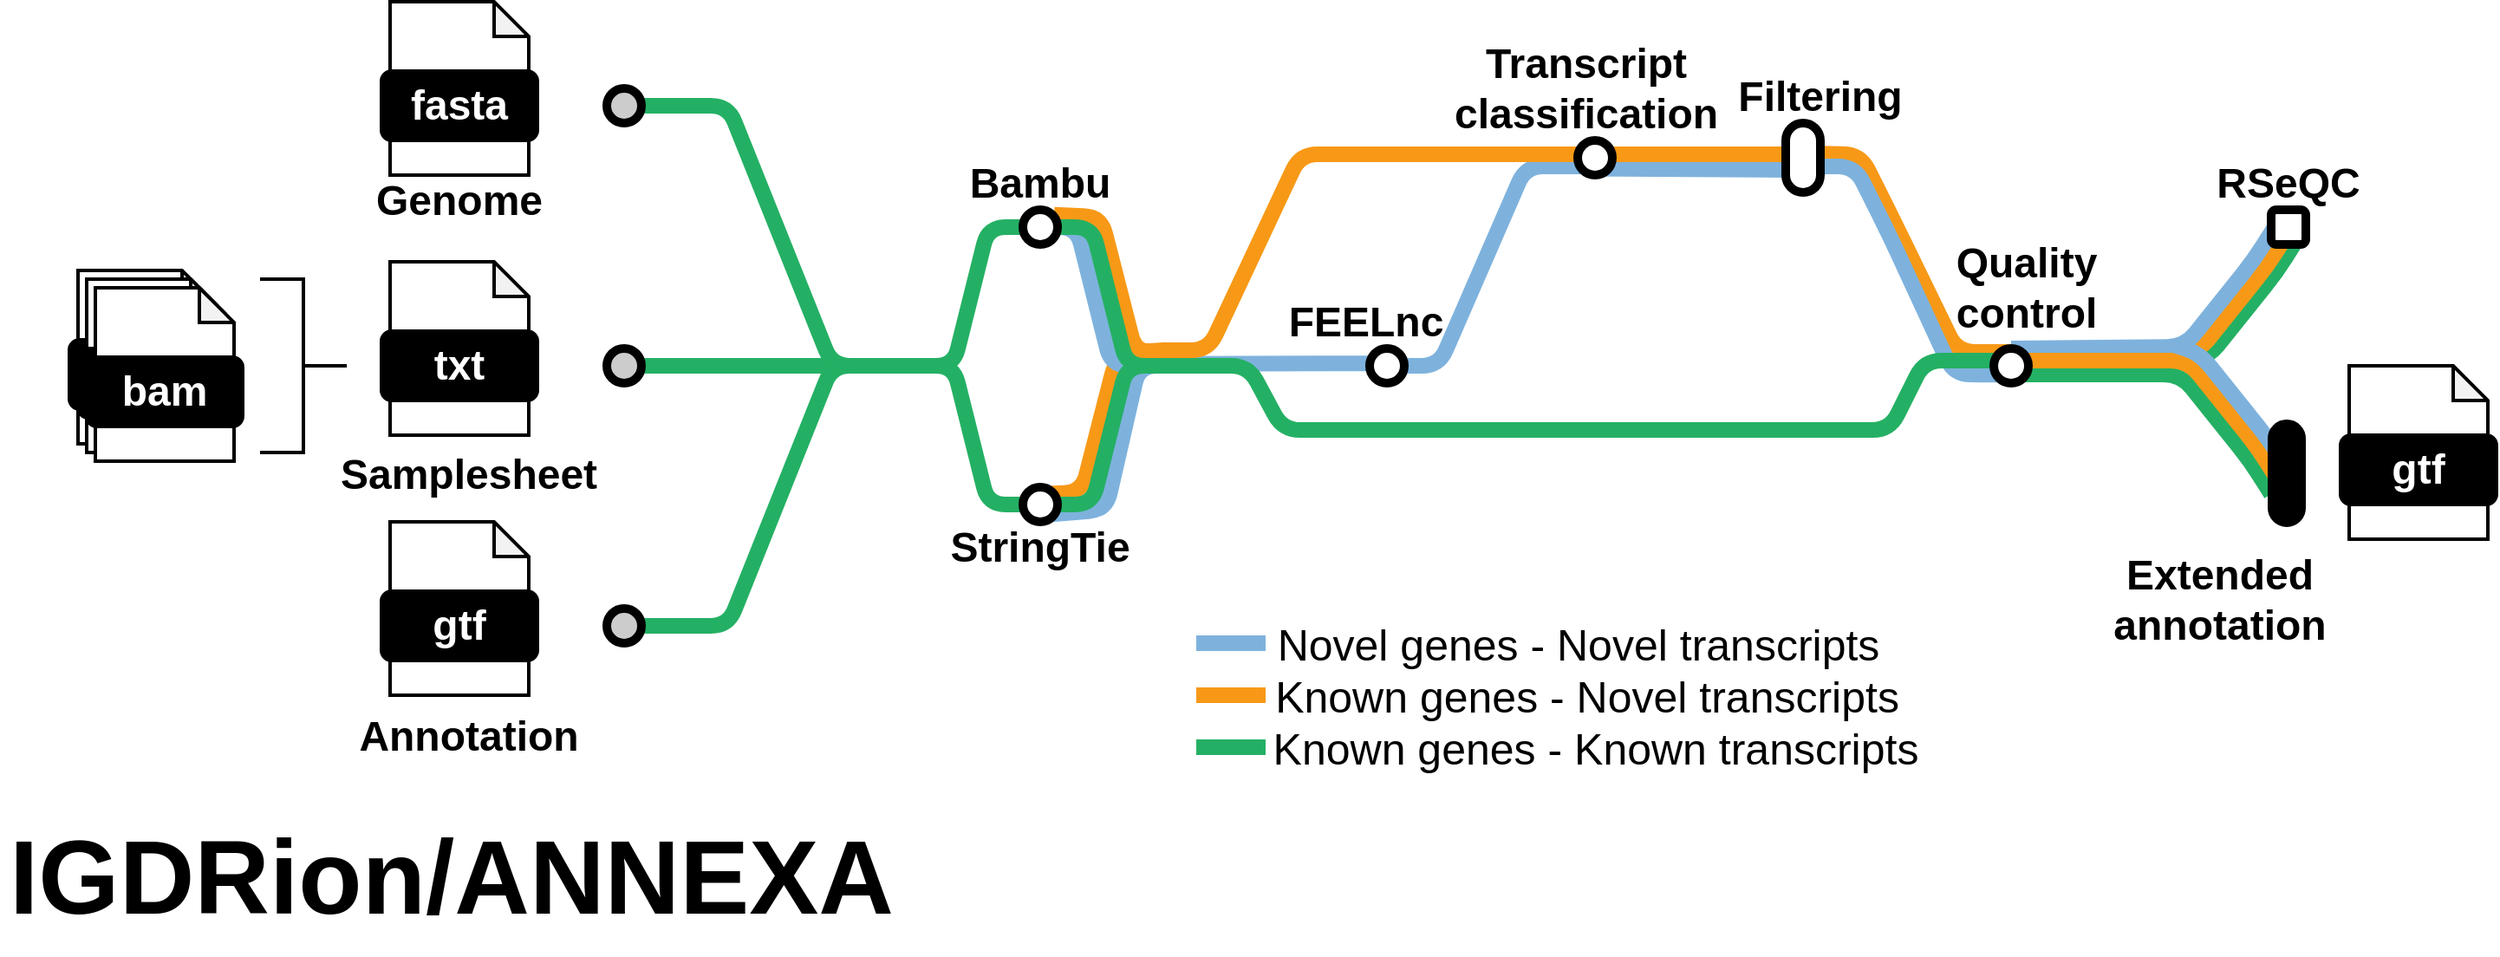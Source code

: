 <mxfile version="26.0.16">
  <diagram name="Page-1" id="FWCiRL-LUv-pB_L0yAjn">
    <mxGraphModel dx="1434" dy="854" grid="1" gridSize="10" guides="1" tooltips="1" connect="1" arrows="1" fold="1" page="1" pageScale="1" pageWidth="750" pageHeight="630" math="0" shadow="0">
      <root>
        <mxCell id="0" />
        <mxCell id="1" parent="0" />
        <mxCell id="lBxcqWWnzA-t_pcAKERF-14" value="" style="endArrow=none;html=1;rounded=1;strokeWidth=9;entryX=0.08;entryY=1.026;entryDx=0;entryDy=0;entryPerimeter=0;strokeColor=#24b064;" parent="1" edge="1">
          <mxGeometry width="50" height="50" relative="1" as="geometry">
            <mxPoint x="1183" y="276" as="sourcePoint" />
            <mxPoint x="1325" y="207" as="targetPoint" />
            <Array as="points">
              <mxPoint x="1273" y="276" />
              <mxPoint x="1313" y="226" />
            </Array>
          </mxGeometry>
        </mxCell>
        <mxCell id="lBxcqWWnzA-t_pcAKERF-16" value="" style="endArrow=none;html=1;rounded=1;strokeWidth=9;entryX=0.08;entryY=1.026;entryDx=0;entryDy=0;entryPerimeter=0;strokeColor=#f79917;" parent="1" edge="1">
          <mxGeometry width="50" height="50" relative="1" as="geometry">
            <mxPoint x="1178" y="272" as="sourcePoint" />
            <mxPoint x="1320" y="203" as="targetPoint" />
            <Array as="points">
              <mxPoint x="1268" y="272" />
              <mxPoint x="1308" y="222" />
            </Array>
          </mxGeometry>
        </mxCell>
        <mxCell id="lBxcqWWnzA-t_pcAKERF-18" value="" style="endArrow=none;html=1;rounded=1;strokeWidth=9;entryX=0.08;entryY=1.026;entryDx=0;entryDy=0;entryPerimeter=0;strokeColor=#7eb2dd;exitX=0.5;exitY=0;exitDx=0;exitDy=0;" parent="1" source="t3b-lOaWqaSH-6JYiJXa-44" edge="1">
          <mxGeometry width="50" height="50" relative="1" as="geometry">
            <mxPoint x="1170" y="269" as="sourcePoint" />
            <mxPoint x="1312" y="200" as="targetPoint" />
            <Array as="points">
              <mxPoint x="1260" y="269" />
              <mxPoint x="1300" y="219" />
            </Array>
          </mxGeometry>
        </mxCell>
        <mxCell id="lBxcqWWnzA-t_pcAKERF-15" value="" style="endArrow=none;html=1;rounded=1;strokeWidth=9;entryX=0.08;entryY=1.026;entryDx=0;entryDy=0;entryPerimeter=0;strokeColor=#24b064;" parent="1" edge="1">
          <mxGeometry width="50" height="50" relative="1" as="geometry">
            <mxPoint x="1168" y="285" as="sourcePoint" />
            <mxPoint x="1310" y="354" as="targetPoint" />
            <Array as="points">
              <mxPoint x="1258" y="285" />
              <mxPoint x="1298" y="335" />
            </Array>
          </mxGeometry>
        </mxCell>
        <mxCell id="lBxcqWWnzA-t_pcAKERF-17" value="" style="endArrow=none;html=1;rounded=1;strokeWidth=9;entryX=0.08;entryY=1.026;entryDx=0;entryDy=0;entryPerimeter=0;strokeColor=#f79917;" parent="1" edge="1">
          <mxGeometry width="50" height="50" relative="1" as="geometry">
            <mxPoint x="1170" y="277" as="sourcePoint" />
            <mxPoint x="1314" y="346.0" as="targetPoint" />
            <Array as="points">
              <mxPoint x="1262" y="277.0" />
              <mxPoint x="1302" y="327.0" />
            </Array>
          </mxGeometry>
        </mxCell>
        <mxCell id="lBxcqWWnzA-t_pcAKERF-19" value="" style="endArrow=none;html=1;rounded=1;strokeWidth=9;entryX=0.08;entryY=1.026;entryDx=0;entryDy=0;entryPerimeter=0;strokeColor=#7eb2dd;" parent="1" edge="1">
          <mxGeometry width="50" height="50" relative="1" as="geometry">
            <mxPoint x="1254" y="268" as="sourcePoint" />
            <mxPoint x="1321" y="342" as="targetPoint" />
            <Array as="points">
              <mxPoint x="1269" y="273" />
              <mxPoint x="1309" y="323" />
            </Array>
          </mxGeometry>
        </mxCell>
        <mxCell id="t3b-lOaWqaSH-6JYiJXa-47" value="" style="endArrow=none;html=1;rounded=1;strokeWidth=9;entryX=1.03;entryY=0.367;entryDx=0;entryDy=0;strokeColor=#f79917;entryPerimeter=0;exitX=0.461;exitY=0.099;exitDx=0;exitDy=0;exitPerimeter=0;" parent="1" source="t3b-lOaWqaSH-6JYiJXa-44" edge="1">
          <mxGeometry width="50" height="50" relative="1" as="geometry">
            <mxPoint x="1154.16" y="272.16" as="sourcePoint" />
            <mxPoint x="1050.6" y="157.68" as="targetPoint" />
            <Array as="points">
              <mxPoint x="1129" y="272" />
              <mxPoint x="1093" y="198" />
              <mxPoint x="1073" y="158" />
            </Array>
          </mxGeometry>
        </mxCell>
        <mxCell id="lBxcqWWnzA-t_pcAKERF-3" value="" style="endArrow=none;html=1;rounded=1;strokeWidth=9;strokeColor=#f79917;entryX=1;entryY=0;entryDx=0;entryDy=0;" parent="1" edge="1">
          <mxGeometry width="50" height="50" relative="1" as="geometry">
            <mxPoint x="660.0" y="275.929" as="sourcePoint" />
            <mxPoint x="597.071" y="354" as="targetPoint" />
            <Array as="points">
              <mxPoint x="644.0" y="274.929" />
              <mxPoint x="624.0" y="352.929" />
            </Array>
          </mxGeometry>
        </mxCell>
        <mxCell id="lBxcqWWnzA-t_pcAKERF-2" value="" style="endArrow=none;html=1;rounded=1;strokeWidth=9;entryX=0;entryY=0.5;entryDx=0;entryDy=0;strokeColor=#7eb2dd;" parent="1" edge="1">
          <mxGeometry width="50" height="50" relative="1" as="geometry">
            <mxPoint x="602" y="366" as="sourcePoint" />
            <mxPoint x="677" y="280" as="targetPoint" />
            <Array as="points">
              <mxPoint x="638" y="363" />
              <mxPoint x="657" y="280" />
            </Array>
          </mxGeometry>
        </mxCell>
        <mxCell id="lBxcqWWnzA-t_pcAKERF-1" value="" style="endArrow=none;html=1;rounded=1;strokeWidth=9;entryX=0;entryY=0.5;entryDx=0;entryDy=0;strokeColor=#7eb2dd;" parent="1" edge="1">
          <mxGeometry width="50" height="50" relative="1" as="geometry">
            <mxPoint x="671" y="280" as="sourcePoint" />
            <mxPoint x="601" y="200" as="targetPoint" />
            <Array as="points">
              <mxPoint x="641" y="280" />
              <mxPoint x="621" y="200" />
            </Array>
          </mxGeometry>
        </mxCell>
        <mxCell id="Bgq-R057oRcnHZyC1vTY-6" value="" style="endArrow=none;html=1;rounded=1;strokeWidth=9;strokeColor=#7EB2DD;entryX=0;entryY=0.75;entryDx=0;entryDy=0;exitX=0.209;exitY=0.814;exitDx=0;exitDy=0;exitPerimeter=0;" parent="1" source="X_LgGEsKa6tKL-GVRdG4-2" edge="1">
          <mxGeometry width="50" height="50" relative="1" as="geometry">
            <mxPoint x="930" y="166.61" as="sourcePoint" />
            <mxPoint x="1030" y="167" as="targetPoint" />
          </mxGeometry>
        </mxCell>
        <mxCell id="Bgq-R057oRcnHZyC1vTY-5" value="" style="endArrow=none;html=1;rounded=1;strokeWidth=9;entryX=0.83;entryY=0.75;entryDx=0;entryDy=0;entryPerimeter=0;strokeColor=#7eb2dd;" parent="1" target="X_LgGEsKa6tKL-GVRdG4-2" edge="1">
          <mxGeometry width="50" height="50" relative="1" as="geometry">
            <mxPoint x="810" y="280" as="sourcePoint" />
            <mxPoint x="850" y="260" as="targetPoint" />
            <Array as="points">
              <mxPoint x="830" y="280" />
              <mxPoint x="880" y="165" />
            </Array>
          </mxGeometry>
        </mxCell>
        <mxCell id="Bgq-R057oRcnHZyC1vTY-2" value="" style="endArrow=none;html=1;rounded=1;strokeWidth=9;strokeColor=#f79917;entryX=1;entryY=0;entryDx=0;entryDy=0;" parent="1" edge="1">
          <mxGeometry width="50" height="50" relative="1" as="geometry">
            <mxPoint x="671" y="271" as="sourcePoint" />
            <mxPoint x="608.071" y="192.929" as="targetPoint" />
            <Array as="points">
              <mxPoint x="655" y="272" />
              <mxPoint x="635" y="194" />
            </Array>
          </mxGeometry>
        </mxCell>
        <mxCell id="Bgq-R057oRcnHZyC1vTY-1" value="" style="endArrow=none;html=1;rounded=1;strokeWidth=9;entryX=0;entryY=0.5;entryDx=0;entryDy=0;strokeColor=#24B064;" parent="1" edge="1">
          <mxGeometry width="50" height="50" relative="1" as="geometry">
            <mxPoint x="680" y="280" as="sourcePoint" />
            <mxPoint x="610" y="360" as="targetPoint" />
            <Array as="points">
              <mxPoint x="650" y="280" />
              <mxPoint x="630" y="360" />
            </Array>
          </mxGeometry>
        </mxCell>
        <mxCell id="BcBzp3eAnUKzGCxVZzNY-1" value="" style="group" parent="1" vertex="1" connectable="0">
          <mxGeometry x="220" y="70" width="90" height="100" as="geometry" />
        </mxCell>
        <mxCell id="BcBzp3eAnUKzGCxVZzNY-2" value="" style="shape=note;whiteSpace=wrap;html=1;backgroundOutline=1;darkOpacity=0.05;rounded=1;size=20;strokeWidth=2;" parent="BcBzp3eAnUKzGCxVZzNY-1" vertex="1">
          <mxGeometry x="5" width="80" height="100" as="geometry" />
        </mxCell>
        <mxCell id="BcBzp3eAnUKzGCxVZzNY-3" value="&lt;font size=&quot;1&quot; face=&quot;Helvetica&quot; color=&quot;#ffffff&quot;&gt;&lt;b style=&quot;font-size: 24px;&quot;&gt;fasta&lt;/b&gt;&lt;/font&gt;" style="rounded=1;whiteSpace=wrap;html=1;strokeWidth=2;fillColor=#000000;" parent="BcBzp3eAnUKzGCxVZzNY-1" vertex="1">
          <mxGeometry y="40" width="90" height="40" as="geometry" />
        </mxCell>
        <mxCell id="BcBzp3eAnUKzGCxVZzNY-4" value="" style="group" parent="1" vertex="1" connectable="0">
          <mxGeometry x="220" y="220" width="90" height="100" as="geometry" />
        </mxCell>
        <mxCell id="BcBzp3eAnUKzGCxVZzNY-5" value="" style="shape=note;whiteSpace=wrap;html=1;backgroundOutline=1;darkOpacity=0.05;rounded=1;size=20;strokeWidth=2;" parent="BcBzp3eAnUKzGCxVZzNY-4" vertex="1">
          <mxGeometry x="5" width="80" height="100" as="geometry" />
        </mxCell>
        <mxCell id="BcBzp3eAnUKzGCxVZzNY-6" value="&lt;font size=&quot;1&quot; face=&quot;Helvetica&quot; color=&quot;#ffffff&quot;&gt;&lt;b style=&quot;font-size: 24px;&quot;&gt;txt&lt;/b&gt;&lt;/font&gt;" style="rounded=1;whiteSpace=wrap;html=1;strokeWidth=2;fillColor=#000000;" parent="BcBzp3eAnUKzGCxVZzNY-4" vertex="1">
          <mxGeometry y="40" width="90" height="40" as="geometry" />
        </mxCell>
        <mxCell id="BcBzp3eAnUKzGCxVZzNY-7" value="" style="group" parent="1" vertex="1" connectable="0">
          <mxGeometry x="220" y="370" width="90" height="100" as="geometry" />
        </mxCell>
        <mxCell id="BcBzp3eAnUKzGCxVZzNY-8" value="" style="shape=note;whiteSpace=wrap;html=1;backgroundOutline=1;darkOpacity=0.05;rounded=1;size=20;strokeWidth=2;" parent="BcBzp3eAnUKzGCxVZzNY-7" vertex="1">
          <mxGeometry x="5" width="80" height="100" as="geometry" />
        </mxCell>
        <mxCell id="BcBzp3eAnUKzGCxVZzNY-9" value="&lt;font size=&quot;1&quot; face=&quot;Helvetica&quot; color=&quot;#ffffff&quot;&gt;&lt;b style=&quot;font-size: 24px;&quot;&gt;gtf&lt;/b&gt;&lt;/font&gt;" style="rounded=1;whiteSpace=wrap;html=1;strokeWidth=2;fillColor=#000000;" parent="BcBzp3eAnUKzGCxVZzNY-7" vertex="1">
          <mxGeometry y="40" width="90" height="40" as="geometry" />
        </mxCell>
        <mxCell id="cW0n5Ka55BBpLuF9ntYP-5" value="&lt;font style=&quot;font-size: 24px;&quot;&gt;Genome&lt;/font&gt;" style="text;html=1;align=center;verticalAlign=middle;whiteSpace=wrap;rounded=0;fontStyle=1" parent="1" vertex="1">
          <mxGeometry x="235" y="170" width="60" height="30" as="geometry" />
        </mxCell>
        <mxCell id="cW0n5Ka55BBpLuF9ntYP-6" value="&lt;font style=&quot;font-size: 24px;&quot;&gt;Samplesheet&lt;/font&gt;" style="text;html=1;align=center;verticalAlign=middle;resizable=0;points=[];autosize=1;strokeColor=none;fillColor=none;fontStyle=1" parent="1" vertex="1">
          <mxGeometry x="190" y="323" width="160" height="40" as="geometry" />
        </mxCell>
        <mxCell id="cW0n5Ka55BBpLuF9ntYP-7" value="&lt;font style=&quot;font-size: 24px;&quot;&gt;Annotation&lt;/font&gt;" style="text;html=1;align=center;verticalAlign=middle;resizable=0;points=[];autosize=1;strokeColor=none;fillColor=none;fontStyle=1" parent="1" vertex="1">
          <mxGeometry x="200" y="474" width="140" height="40" as="geometry" />
        </mxCell>
        <mxCell id="cW0n5Ka55BBpLuF9ntYP-8" value="" style="group" parent="1" vertex="1" connectable="0">
          <mxGeometry x="40" y="225" width="100" height="110" as="geometry" />
        </mxCell>
        <mxCell id="cW0n5Ka55BBpLuF9ntYP-9" value="" style="shape=note;whiteSpace=wrap;html=1;backgroundOutline=1;darkOpacity=0.05;rounded=1;size=20;strokeWidth=2;" parent="cW0n5Ka55BBpLuF9ntYP-8" vertex="1">
          <mxGeometry x="5" width="80" height="100" as="geometry" />
        </mxCell>
        <mxCell id="cW0n5Ka55BBpLuF9ntYP-10" value="&lt;font data-font-src=&quot;https://fonts.googleapis.com/css?family=Maven+Pro&quot; face=&quot;Maven Pro&quot; color=&quot;#ffffff&quot;&gt;&lt;b&gt;&lt;font style=&quot;font-size: 20px;&quot;&gt;Fastq&lt;/font&gt;&lt;/b&gt;&lt;/font&gt;" style="rounded=1;whiteSpace=wrap;html=1;strokeWidth=2;fillColor=#000000;" parent="cW0n5Ka55BBpLuF9ntYP-8" vertex="1">
          <mxGeometry y="40" width="90" height="40" as="geometry" />
        </mxCell>
        <mxCell id="cW0n5Ka55BBpLuF9ntYP-11" value="" style="shape=note;whiteSpace=wrap;html=1;backgroundOutline=1;darkOpacity=0.05;rounded=1;size=20;strokeWidth=2;" parent="cW0n5Ka55BBpLuF9ntYP-8" vertex="1">
          <mxGeometry x="10" y="5" width="80" height="100" as="geometry" />
        </mxCell>
        <mxCell id="cW0n5Ka55BBpLuF9ntYP-12" value="&lt;font data-font-src=&quot;https://fonts.googleapis.com/css?family=Maven+Pro&quot; face=&quot;Maven Pro&quot; color=&quot;#ffffff&quot;&gt;&lt;b&gt;&lt;font style=&quot;font-size: 20px;&quot;&gt;Fastq&lt;/font&gt;&lt;/b&gt;&lt;/font&gt;" style="rounded=1;whiteSpace=wrap;html=1;strokeWidth=2;fillColor=#000000;" parent="cW0n5Ka55BBpLuF9ntYP-8" vertex="1">
          <mxGeometry x="5" y="45" width="90" height="40" as="geometry" />
        </mxCell>
        <mxCell id="cW0n5Ka55BBpLuF9ntYP-13" value="" style="shape=note;whiteSpace=wrap;html=1;backgroundOutline=1;darkOpacity=0.05;rounded=1;size=20;strokeWidth=2;" parent="cW0n5Ka55BBpLuF9ntYP-8" vertex="1">
          <mxGeometry x="15" y="10" width="80" height="100" as="geometry" />
        </mxCell>
        <mxCell id="cW0n5Ka55BBpLuF9ntYP-14" value="&lt;font data-font-src=&quot;https://fonts.googleapis.com/css?family=Maven+Pro&quot; color=&quot;#ffffff&quot;&gt;&lt;b style=&quot;&quot;&gt;&lt;font face=&quot;Helvetica&quot; style=&quot;font-size: 24px;&quot;&gt;bam&lt;/font&gt;&lt;/b&gt;&lt;/font&gt;" style="rounded=1;whiteSpace=wrap;html=1;strokeWidth=2;fillColor=#000000;" parent="cW0n5Ka55BBpLuF9ntYP-8" vertex="1">
          <mxGeometry x="10" y="50" width="90" height="40" as="geometry" />
        </mxCell>
        <mxCell id="cW0n5Ka55BBpLuF9ntYP-15" value="" style="strokeWidth=2;html=1;shape=mxgraph.flowchart.annotation_2;align=left;labelPosition=right;pointerEvents=1;direction=west;" parent="1" vertex="1">
          <mxGeometry x="150" y="230" width="50" height="100" as="geometry" />
        </mxCell>
        <mxCell id="cW0n5Ka55BBpLuF9ntYP-21" value="&lt;font style=&quot;font-size: 24px;&quot;&gt;StringTie&lt;/font&gt;" style="text;html=1;align=center;verticalAlign=middle;whiteSpace=wrap;rounded=0;fontStyle=1" parent="1" vertex="1">
          <mxGeometry x="570" y="370" width="60" height="30" as="geometry" />
        </mxCell>
        <mxCell id="cW0n5Ka55BBpLuF9ntYP-22" value="&lt;font style=&quot;font-size: 24px;&quot;&gt;Bambu&lt;/font&gt;" style="text;html=1;align=center;verticalAlign=middle;whiteSpace=wrap;rounded=0;fontStyle=1" parent="1" vertex="1">
          <mxGeometry x="570" y="160" width="60" height="30" as="geometry" />
        </mxCell>
        <mxCell id="xdoK7_kf74nRttuJoiD7-3" value="" style="endArrow=none;html=1;rounded=1;strokeWidth=9;strokeColor=#24B064;exitX=1;exitY=0.5;exitDx=0;exitDy=0;" parent="1" source="cW0n5Ka55BBpLuF9ntYP-17" edge="1">
          <mxGeometry width="50" height="50" relative="1" as="geometry">
            <mxPoint x="370" y="280" as="sourcePoint" />
            <mxPoint x="520" y="280" as="targetPoint" />
          </mxGeometry>
        </mxCell>
        <mxCell id="t3b-lOaWqaSH-6JYiJXa-6" value="" style="endArrow=none;html=1;rounded=1;strokeWidth=9;entryX=0;entryY=0.5;entryDx=0;entryDy=0;strokeColor=#24B064;" parent="1" target="cW0n5Ka55BBpLuF9ntYP-19" edge="1">
          <mxGeometry width="50" height="50" relative="1" as="geometry">
            <mxPoint x="520" y="280" as="sourcePoint" />
            <mxPoint x="560" y="260" as="targetPoint" />
            <Array as="points">
              <mxPoint x="550" y="280" />
              <mxPoint x="570" y="200" />
            </Array>
          </mxGeometry>
        </mxCell>
        <mxCell id="t3b-lOaWqaSH-6JYiJXa-8" value="" style="endArrow=none;html=1;rounded=1;strokeWidth=9;entryX=0;entryY=0.5;entryDx=0;entryDy=0;strokeColor=#24B064;" parent="1" edge="1">
          <mxGeometry width="50" height="50" relative="1" as="geometry">
            <mxPoint x="520" y="280" as="sourcePoint" />
            <mxPoint x="590" y="360" as="targetPoint" />
            <Array as="points">
              <mxPoint x="550" y="280" />
              <mxPoint x="570" y="360" />
            </Array>
          </mxGeometry>
        </mxCell>
        <mxCell id="t3b-lOaWqaSH-6JYiJXa-28" value="" style="endArrow=none;html=1;rounded=1;strokeWidth=9;entryX=0;entryY=0.5;entryDx=0;entryDy=0;strokeColor=#24B064;" parent="1" edge="1">
          <mxGeometry width="50" height="50" relative="1" as="geometry">
            <mxPoint x="680" y="280" as="sourcePoint" />
            <mxPoint x="610" y="200" as="targetPoint" />
            <Array as="points">
              <mxPoint x="650" y="280" />
              <mxPoint x="630" y="200" />
            </Array>
          </mxGeometry>
        </mxCell>
        <mxCell id="t3b-lOaWqaSH-6JYiJXa-35" value="&lt;font style=&quot;font-size: 24px;&quot;&gt;FEELnc&lt;/font&gt;" style="text;html=1;align=center;verticalAlign=middle;whiteSpace=wrap;rounded=0;fontStyle=1" parent="1" vertex="1">
          <mxGeometry x="758" y="240" width="60" height="30" as="geometry" />
        </mxCell>
        <mxCell id="t3b-lOaWqaSH-6JYiJXa-36" value="" style="endArrow=none;html=1;rounded=1;strokeWidth=9;strokeColor=#7EB2DD;entryX=-0.055;entryY=0.432;entryDx=0;entryDy=0;entryPerimeter=0;" parent="1" target="t3b-lOaWqaSH-6JYiJXa-34" edge="1">
          <mxGeometry width="50" height="50" relative="1" as="geometry">
            <mxPoint x="680" y="278.82" as="sourcePoint" />
            <mxPoint x="720" y="278.82" as="targetPoint" />
          </mxGeometry>
        </mxCell>
        <mxCell id="t3b-lOaWqaSH-6JYiJXa-38" value="" style="endArrow=none;html=1;rounded=1;strokeWidth=9;entryX=0;entryY=0.5;entryDx=0;entryDy=0;strokeColor=#f79916;" parent="1" edge="1">
          <mxGeometry width="50" height="50" relative="1" as="geometry">
            <mxPoint x="670" y="271" as="sourcePoint" />
            <mxPoint x="1030" y="158" as="targetPoint" />
            <Array as="points">
              <mxPoint x="697" y="271" />
              <mxPoint x="750" y="158" />
            </Array>
          </mxGeometry>
        </mxCell>
        <mxCell id="t3b-lOaWqaSH-6JYiJXa-42" value="&lt;font style=&quot;font-size: 24px;&quot;&gt;Filtering&lt;/font&gt;" style="text;html=1;align=center;verticalAlign=middle;whiteSpace=wrap;rounded=0;fontStyle=1" parent="1" vertex="1">
          <mxGeometry x="1020" y="110" width="60" height="30" as="geometry" />
        </mxCell>
        <mxCell id="t3b-lOaWqaSH-6JYiJXa-45" value="&lt;div&gt;&lt;font style=&quot;font-size: 24px;&quot;&gt;Quality&lt;/font&gt;&lt;/div&gt;&lt;div&gt;&lt;font style=&quot;font-size: 24px;&quot;&gt;control&lt;/font&gt;&lt;/div&gt;" style="text;html=1;align=center;verticalAlign=middle;whiteSpace=wrap;rounded=0;fontStyle=1" parent="1" vertex="1">
          <mxGeometry x="1139" y="220" width="60" height="30" as="geometry" />
        </mxCell>
        <mxCell id="t3b-lOaWqaSH-6JYiJXa-46" value="" style="endArrow=none;html=1;rounded=1;strokeWidth=9;entryX=0;entryY=0.5;entryDx=0;entryDy=0;strokeColor=#7eb2dd;exitX=0.115;exitY=0.757;exitDx=0;exitDy=0;exitPerimeter=0;" parent="1" source="t3b-lOaWqaSH-6JYiJXa-44" edge="1">
          <mxGeometry width="50" height="50" relative="1" as="geometry">
            <mxPoint x="1150" y="285" as="sourcePoint" />
            <mxPoint x="1050" y="165" as="targetPoint" />
            <Array as="points">
              <mxPoint x="1127" y="285" />
              <mxPoint x="1090" y="205" />
              <mxPoint x="1070" y="165" />
            </Array>
          </mxGeometry>
        </mxCell>
        <mxCell id="t3b-lOaWqaSH-6JYiJXa-48" value="" style="endArrow=none;html=1;rounded=1;strokeWidth=9;strokeColor=#24B064;entryX=0;entryY=0.5;entryDx=0;entryDy=0;" parent="1" edge="1">
          <mxGeometry width="50" height="50" relative="1" as="geometry">
            <mxPoint x="680" y="280" as="sourcePoint" />
            <mxPoint x="1150" y="277" as="targetPoint" />
            <Array as="points">
              <mxPoint x="720" y="280" />
              <mxPoint x="740" y="317" />
              <mxPoint x="1090" y="317" />
              <mxPoint x="1110" y="277" />
            </Array>
          </mxGeometry>
        </mxCell>
        <mxCell id="t3b-lOaWqaSH-6JYiJXa-52" value="&lt;font style=&quot;font-size: 24px;&quot;&gt;RSeQC&lt;/font&gt;" style="text;html=1;align=center;verticalAlign=middle;whiteSpace=wrap;rounded=0;fontStyle=1" parent="1" vertex="1">
          <mxGeometry x="1290" y="160" width="60" height="30" as="geometry" />
        </mxCell>
        <mxCell id="t3b-lOaWqaSH-6JYiJXa-53" value="" style="group" parent="1" vertex="1" connectable="0">
          <mxGeometry x="1350" y="280" width="90" height="100" as="geometry" />
        </mxCell>
        <mxCell id="t3b-lOaWqaSH-6JYiJXa-54" value="" style="shape=note;whiteSpace=wrap;html=1;backgroundOutline=1;darkOpacity=0.05;rounded=1;size=20;strokeWidth=2;" parent="t3b-lOaWqaSH-6JYiJXa-53" vertex="1">
          <mxGeometry x="5" width="80" height="100" as="geometry" />
        </mxCell>
        <mxCell id="t3b-lOaWqaSH-6JYiJXa-55" value="&lt;font size=&quot;1&quot; face=&quot;Helvetica&quot; color=&quot;#ffffff&quot;&gt;&lt;b style=&quot;font-size: 24px;&quot;&gt;gtf&lt;/b&gt;&lt;/font&gt;" style="rounded=1;whiteSpace=wrap;html=1;strokeWidth=2;fillColor=#000000;" parent="t3b-lOaWqaSH-6JYiJXa-53" vertex="1">
          <mxGeometry y="40" width="90" height="40" as="geometry" />
        </mxCell>
        <mxCell id="t3b-lOaWqaSH-6JYiJXa-69" value="" style="endArrow=none;html=1;rounded=1;strokeWidth=9;strokeColor=#24b064;" parent="1" edge="1">
          <mxGeometry width="50" height="50" relative="1" as="geometry">
            <mxPoint x="370" y="130" as="sourcePoint" />
            <mxPoint x="550" y="280" as="targetPoint" />
            <Array as="points">
              <mxPoint x="390" y="130" />
              <mxPoint x="420" y="130" />
              <mxPoint x="480" y="280" />
            </Array>
          </mxGeometry>
        </mxCell>
        <mxCell id="t3b-lOaWqaSH-6JYiJXa-71" value="" style="endArrow=none;html=1;rounded=1;strokeWidth=9;strokeColor=#24b064;" parent="1" edge="1">
          <mxGeometry width="50" height="50" relative="1" as="geometry">
            <mxPoint x="370" y="430" as="sourcePoint" />
            <mxPoint x="550" y="280" as="targetPoint" />
            <Array as="points">
              <mxPoint x="390" y="430" />
              <mxPoint x="420" y="430" />
              <mxPoint x="480" y="280" />
            </Array>
          </mxGeometry>
        </mxCell>
        <mxCell id="t3b-lOaWqaSH-6JYiJXa-73" value="" style="endArrow=none;html=1;rounded=1;strokeWidth=9;strokeColor=#7EB2DD;fontSize=20;" parent="1" edge="1">
          <mxGeometry width="50" height="50" relative="1" as="geometry">
            <mxPoint x="690" y="440" as="sourcePoint" />
            <mxPoint x="730" y="440" as="targetPoint" />
          </mxGeometry>
        </mxCell>
        <mxCell id="t3b-lOaWqaSH-6JYiJXa-74" value="Novel genes - Novel transcripts" style="text;html=1;align=center;verticalAlign=middle;resizable=0;points=[];autosize=1;strokeColor=none;fillColor=none;fontSize=25;" parent="1" vertex="1">
          <mxGeometry x="725" y="420" width="370" height="40" as="geometry" />
        </mxCell>
        <mxCell id="t3b-lOaWqaSH-6JYiJXa-75" value="" style="endArrow=none;html=1;rounded=1;strokeWidth=9;strokeColor=#f79917;fontSize=20;" parent="1" edge="1">
          <mxGeometry width="50" height="50" relative="1" as="geometry">
            <mxPoint x="690" y="470" as="sourcePoint" />
            <mxPoint x="730" y="470" as="targetPoint" />
          </mxGeometry>
        </mxCell>
        <mxCell id="t3b-lOaWqaSH-6JYiJXa-76" value="Known genes - Novel transcripts" style="text;html=1;align=center;verticalAlign=middle;resizable=0;points=[];autosize=1;strokeColor=none;fillColor=none;fontSize=25;" parent="1" vertex="1">
          <mxGeometry x="725" y="450" width="380" height="40" as="geometry" />
        </mxCell>
        <mxCell id="t3b-lOaWqaSH-6JYiJXa-77" value="" style="endArrow=none;html=1;rounded=1;strokeWidth=9;strokeColor=#24b064;fontSize=20;" parent="1" edge="1">
          <mxGeometry width="50" height="50" relative="1" as="geometry">
            <mxPoint x="690" y="500" as="sourcePoint" />
            <mxPoint x="730" y="500" as="targetPoint" />
          </mxGeometry>
        </mxCell>
        <mxCell id="t3b-lOaWqaSH-6JYiJXa-78" value="Known genes - Known transcripts" style="text;html=1;align=center;verticalAlign=middle;resizable=0;points=[];autosize=1;strokeColor=none;fillColor=none;fontSize=25;" parent="1" vertex="1">
          <mxGeometry x="720" y="480" width="400" height="40" as="geometry" />
        </mxCell>
        <mxCell id="t3b-lOaWqaSH-6JYiJXa-79" value="&lt;font style=&quot;font-size: 60px;&quot;&gt;IGDRion/ANNEXA&lt;/font&gt;" style="text;html=1;align=center;verticalAlign=middle;resizable=0;points=[];autosize=1;strokeColor=none;fillColor=none;fontStyle=1" parent="1" vertex="1">
          <mxGeometry y="530" width="520" height="90" as="geometry" />
        </mxCell>
        <mxCell id="t3b-lOaWqaSH-6JYiJXa-80" value="&lt;font style=&quot;font-size: 24px;&quot;&gt;Extended&lt;/font&gt;&lt;div&gt;&lt;font style=&quot;font-size: 24px;&quot;&gt;annotation&lt;/font&gt;&lt;/div&gt;" style="text;html=1;align=center;verticalAlign=middle;resizable=0;points=[];autosize=1;strokeColor=none;fillColor=none;fontStyle=1" parent="1" vertex="1">
          <mxGeometry x="1210" y="380" width="140" height="70" as="geometry" />
        </mxCell>
        <mxCell id="cW0n5Ka55BBpLuF9ntYP-19" value="" style="ellipse;whiteSpace=wrap;html=1;aspect=fixed;rounded=1;rotation=0;strokeWidth=5;" parent="1" vertex="1">
          <mxGeometry x="590" y="190" width="20" height="20" as="geometry" />
        </mxCell>
        <mxCell id="cW0n5Ka55BBpLuF9ntYP-20" value="" style="ellipse;whiteSpace=wrap;html=1;aspect=fixed;rounded=1;rotation=0;strokeWidth=5;" parent="1" vertex="1">
          <mxGeometry x="590" y="350" width="20" height="20" as="geometry" />
        </mxCell>
        <mxCell id="t3b-lOaWqaSH-6JYiJXa-34" value="" style="ellipse;whiteSpace=wrap;html=1;aspect=fixed;rounded=1;rotation=0;strokeWidth=5;" parent="1" vertex="1">
          <mxGeometry x="790" y="270" width="20" height="20" as="geometry" />
        </mxCell>
        <mxCell id="t3b-lOaWqaSH-6JYiJXa-37" value="" style="rounded=1;whiteSpace=wrap;html=1;strokeWidth=5;arcSize=50;" parent="1" vertex="1">
          <mxGeometry x="1030" y="140" width="20" height="40" as="geometry" />
        </mxCell>
        <mxCell id="t3b-lOaWqaSH-6JYiJXa-44" value="" style="ellipse;whiteSpace=wrap;html=1;aspect=fixed;rounded=1;rotation=0;strokeWidth=5;" parent="1" vertex="1">
          <mxGeometry x="1150" y="270" width="20" height="20" as="geometry" />
        </mxCell>
        <mxCell id="t3b-lOaWqaSH-6JYiJXa-56" value="" style="rounded=1;whiteSpace=wrap;html=1;strokeWidth=2;arcSize=50;fillColor=#000000;" parent="1" vertex="1">
          <mxGeometry x="1309" y="312" width="20" height="60" as="geometry" />
        </mxCell>
        <mxCell id="cW0n5Ka55BBpLuF9ntYP-16" value="" style="ellipse;whiteSpace=wrap;html=1;aspect=fixed;rounded=1;rotation=0;strokeWidth=5;gradientColor=none;fillColor=#CCCCCC;" parent="1" vertex="1">
          <mxGeometry x="350" y="120" width="20" height="20" as="geometry" />
        </mxCell>
        <mxCell id="cW0n5Ka55BBpLuF9ntYP-17" value="" style="ellipse;whiteSpace=wrap;html=1;aspect=fixed;rounded=1;rotation=0;strokeWidth=5;fillColor=#CCCCCC;" parent="1" vertex="1">
          <mxGeometry x="350" y="270" width="20" height="20" as="geometry" />
        </mxCell>
        <mxCell id="cW0n5Ka55BBpLuF9ntYP-18" value="" style="ellipse;whiteSpace=wrap;html=1;aspect=fixed;rounded=1;rotation=0;strokeWidth=5;fillColor=#CCCCCC;" parent="1" vertex="1">
          <mxGeometry x="350" y="420" width="20" height="20" as="geometry" />
        </mxCell>
        <mxCell id="X_LgGEsKa6tKL-GVRdG4-1" value="&lt;span style=&quot;font-size: 24px;&quot;&gt;Transcript&lt;/span&gt;&lt;div&gt;&lt;span style=&quot;font-size: 24px;&quot;&gt;classification&lt;/span&gt;&lt;/div&gt;" style="text;html=1;align=center;verticalAlign=middle;whiteSpace=wrap;rounded=0;fontStyle=1" parent="1" vertex="1">
          <mxGeometry x="885" y="105" width="60" height="30" as="geometry" />
        </mxCell>
        <mxCell id="X_LgGEsKa6tKL-GVRdG4-2" value="" style="ellipse;whiteSpace=wrap;html=1;aspect=fixed;rounded=1;rotation=0;strokeWidth=5;" parent="1" vertex="1">
          <mxGeometry x="910" y="150" width="20" height="20" as="geometry" />
        </mxCell>
        <mxCell id="t3b-lOaWqaSH-6JYiJXa-50" value="" style="rounded=1;whiteSpace=wrap;html=1;strokeWidth=5;" parent="1" vertex="1">
          <mxGeometry x="1310" y="190" width="20" height="20" as="geometry" />
        </mxCell>
      </root>
    </mxGraphModel>
  </diagram>
</mxfile>
